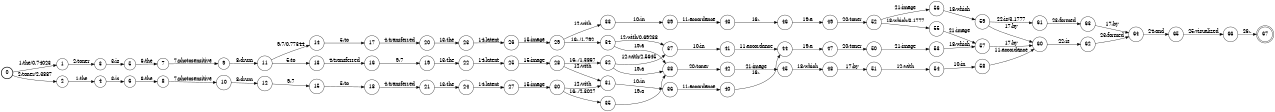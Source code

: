 digraph FST {
rankdir = LR;
size = "8.5,11";
label = "";
center = 1;
orientation = Portrait;
ranksep = "0.4";
nodesep = "0.25";
0 [label = "0", shape = circle, style = bold, fontsize = 14]
	0 -> 1 [label = "1:the/0.74023", fontsize = 14];
	0 -> 2 [label = "2:toner/2.3887", fontsize = 14];
1 [label = "1", shape = circle, style = solid, fontsize = 14]
	1 -> 3 [label = "2:toner", fontsize = 14];
2 [label = "2", shape = circle, style = solid, fontsize = 14]
	2 -> 4 [label = "1:the", fontsize = 14];
3 [label = "3", shape = circle, style = solid, fontsize = 14]
	3 -> 5 [label = "3:is", fontsize = 14];
4 [label = "4", shape = circle, style = solid, fontsize = 14]
	4 -> 6 [label = "3:is", fontsize = 14];
5 [label = "5", shape = circle, style = solid, fontsize = 14]
	5 -> 7 [label = "6:the", fontsize = 14];
6 [label = "6", shape = circle, style = solid, fontsize = 14]
	6 -> 8 [label = "6:the", fontsize = 14];
7 [label = "7", shape = circle, style = solid, fontsize = 14]
	7 -> 9 [label = "7:photosensitive", fontsize = 14];
8 [label = "8", shape = circle, style = solid, fontsize = 14]
	8 -> 10 [label = "7:photosensitive", fontsize = 14];
9 [label = "9", shape = circle, style = solid, fontsize = 14]
	9 -> 11 [label = "8:drum", fontsize = 14];
10 [label = "10", shape = circle, style = solid, fontsize = 14]
	10 -> 12 [label = "8:drum", fontsize = 14];
11 [label = "11", shape = circle, style = solid, fontsize = 14]
	11 -> 13 [label = "5:to", fontsize = 14];
	11 -> 14 [label = "9:7/0.77344", fontsize = 14];
12 [label = "12", shape = circle, style = solid, fontsize = 14]
	12 -> 15 [label = "9:7", fontsize = 14];
13 [label = "13", shape = circle, style = solid, fontsize = 14]
	13 -> 16 [label = "4:transferred", fontsize = 14];
14 [label = "14", shape = circle, style = solid, fontsize = 14]
	14 -> 17 [label = "5:to", fontsize = 14];
15 [label = "15", shape = circle, style = solid, fontsize = 14]
	15 -> 18 [label = "5:to", fontsize = 14];
16 [label = "16", shape = circle, style = solid, fontsize = 14]
	16 -> 19 [label = "9:7", fontsize = 14];
17 [label = "17", shape = circle, style = solid, fontsize = 14]
	17 -> 20 [label = "4:transferred", fontsize = 14];
18 [label = "18", shape = circle, style = solid, fontsize = 14]
	18 -> 21 [label = "4:transferred", fontsize = 14];
19 [label = "19", shape = circle, style = solid, fontsize = 14]
	19 -> 22 [label = "13:the", fontsize = 14];
20 [label = "20", shape = circle, style = solid, fontsize = 14]
	20 -> 23 [label = "13:the", fontsize = 14];
21 [label = "21", shape = circle, style = solid, fontsize = 14]
	21 -> 24 [label = "13:the", fontsize = 14];
22 [label = "22", shape = circle, style = solid, fontsize = 14]
	22 -> 25 [label = "14:latent", fontsize = 14];
23 [label = "23", shape = circle, style = solid, fontsize = 14]
	23 -> 26 [label = "14:latent", fontsize = 14];
24 [label = "24", shape = circle, style = solid, fontsize = 14]
	24 -> 27 [label = "14:latent", fontsize = 14];
25 [label = "25", shape = circle, style = solid, fontsize = 14]
	25 -> 28 [label = "15:image", fontsize = 14];
26 [label = "26", shape = circle, style = solid, fontsize = 14]
	26 -> 29 [label = "15:image", fontsize = 14];
27 [label = "27", shape = circle, style = solid, fontsize = 14]
	27 -> 30 [label = "15:image", fontsize = 14];
28 [label = "28", shape = circle, style = solid, fontsize = 14]
	28 -> 31 [label = "12:with", fontsize = 14];
	28 -> 32 [label = "16:,/1.3867", fontsize = 14];
29 [label = "29", shape = circle, style = solid, fontsize = 14]
	29 -> 33 [label = "12:with", fontsize = 14];
	29 -> 34 [label = "16:,/1.792", fontsize = 14];
30 [label = "30", shape = circle, style = solid, fontsize = 14]
	30 -> 31 [label = "12:with", fontsize = 14];
	30 -> 35 [label = "16:,/2.3027", fontsize = 14];
31 [label = "31", shape = circle, style = solid, fontsize = 14]
	31 -> 36 [label = "10:in", fontsize = 14];
32 [label = "32", shape = circle, style = solid, fontsize = 14]
	32 -> 37 [label = "12:with/2.5645", fontsize = 14];
	32 -> 38 [label = "19:a", fontsize = 14];
33 [label = "33", shape = circle, style = solid, fontsize = 14]
	33 -> 39 [label = "10:in", fontsize = 14];
34 [label = "34", shape = circle, style = solid, fontsize = 14]
	34 -> 37 [label = "12:with/0.69238", fontsize = 14];
	34 -> 38 [label = "19:a", fontsize = 14];
35 [label = "35", shape = circle, style = solid, fontsize = 14]
	35 -> 38 [label = "19:a", fontsize = 14];
36 [label = "36", shape = circle, style = solid, fontsize = 14]
	36 -> 40 [label = "11:accordance", fontsize = 14];
37 [label = "37", shape = circle, style = solid, fontsize = 14]
	37 -> 41 [label = "10:in", fontsize = 14];
38 [label = "38", shape = circle, style = solid, fontsize = 14]
	38 -> 42 [label = "20:toner", fontsize = 14];
39 [label = "39", shape = circle, style = solid, fontsize = 14]
	39 -> 43 [label = "11:accordance", fontsize = 14];
40 [label = "40", shape = circle, style = solid, fontsize = 14]
	40 -> 44 [label = "16:,", fontsize = 14];
41 [label = "41", shape = circle, style = solid, fontsize = 14]
	41 -> 44 [label = "11:accordance", fontsize = 14];
42 [label = "42", shape = circle, style = solid, fontsize = 14]
	42 -> 45 [label = "21:image", fontsize = 14];
43 [label = "43", shape = circle, style = solid, fontsize = 14]
	43 -> 46 [label = "16:,", fontsize = 14];
44 [label = "44", shape = circle, style = solid, fontsize = 14]
	44 -> 47 [label = "19:a", fontsize = 14];
45 [label = "45", shape = circle, style = solid, fontsize = 14]
	45 -> 48 [label = "18:which", fontsize = 14];
46 [label = "46", shape = circle, style = solid, fontsize = 14]
	46 -> 49 [label = "19:a", fontsize = 14];
47 [label = "47", shape = circle, style = solid, fontsize = 14]
	47 -> 50 [label = "20:toner", fontsize = 14];
48 [label = "48", shape = circle, style = solid, fontsize = 14]
	48 -> 51 [label = "17:by", fontsize = 14];
49 [label = "49", shape = circle, style = solid, fontsize = 14]
	49 -> 52 [label = "20:toner", fontsize = 14];
50 [label = "50", shape = circle, style = solid, fontsize = 14]
	50 -> 53 [label = "21:image", fontsize = 14];
51 [label = "51", shape = circle, style = solid, fontsize = 14]
	51 -> 54 [label = "12:with", fontsize = 14];
52 [label = "52", shape = circle, style = solid, fontsize = 14]
	52 -> 56 [label = "21:image", fontsize = 14];
	52 -> 55 [label = "18:which/3.1777", fontsize = 14];
53 [label = "53", shape = circle, style = solid, fontsize = 14]
	53 -> 57 [label = "18:which", fontsize = 14];
54 [label = "54", shape = circle, style = solid, fontsize = 14]
	54 -> 58 [label = "10:in", fontsize = 14];
55 [label = "55", shape = circle, style = solid, fontsize = 14]
	55 -> 57 [label = "21:image", fontsize = 14];
56 [label = "56", shape = circle, style = solid, fontsize = 14]
	56 -> 59 [label = "18:which", fontsize = 14];
57 [label = "57", shape = circle, style = solid, fontsize = 14]
	57 -> 60 [label = "17:by", fontsize = 14];
58 [label = "58", shape = circle, style = solid, fontsize = 14]
	58 -> 60 [label = "11:accordance", fontsize = 14];
59 [label = "59", shape = circle, style = solid, fontsize = 14]
	59 -> 61 [label = "22:is/3.1777", fontsize = 14];
	59 -> 60 [label = "17:by", fontsize = 14];
60 [label = "60", shape = circle, style = solid, fontsize = 14]
	60 -> 62 [label = "22:is", fontsize = 14];
61 [label = "61", shape = circle, style = solid, fontsize = 14]
	61 -> 63 [label = "23:formed", fontsize = 14];
62 [label = "62", shape = circle, style = solid, fontsize = 14]
	62 -> 64 [label = "23:formed", fontsize = 14];
63 [label = "63", shape = circle, style = solid, fontsize = 14]
	63 -> 64 [label = "17:by", fontsize = 14];
64 [label = "64", shape = circle, style = solid, fontsize = 14]
	64 -> 65 [label = "24:and", fontsize = 14];
65 [label = "65", shape = circle, style = solid, fontsize = 14]
	65 -> 66 [label = "25:visualized", fontsize = 14];
66 [label = "66", shape = circle, style = solid, fontsize = 14]
	66 -> 67 [label = "26:.", fontsize = 14];
67 [label = "67", shape = doublecircle, style = solid, fontsize = 14]
}
